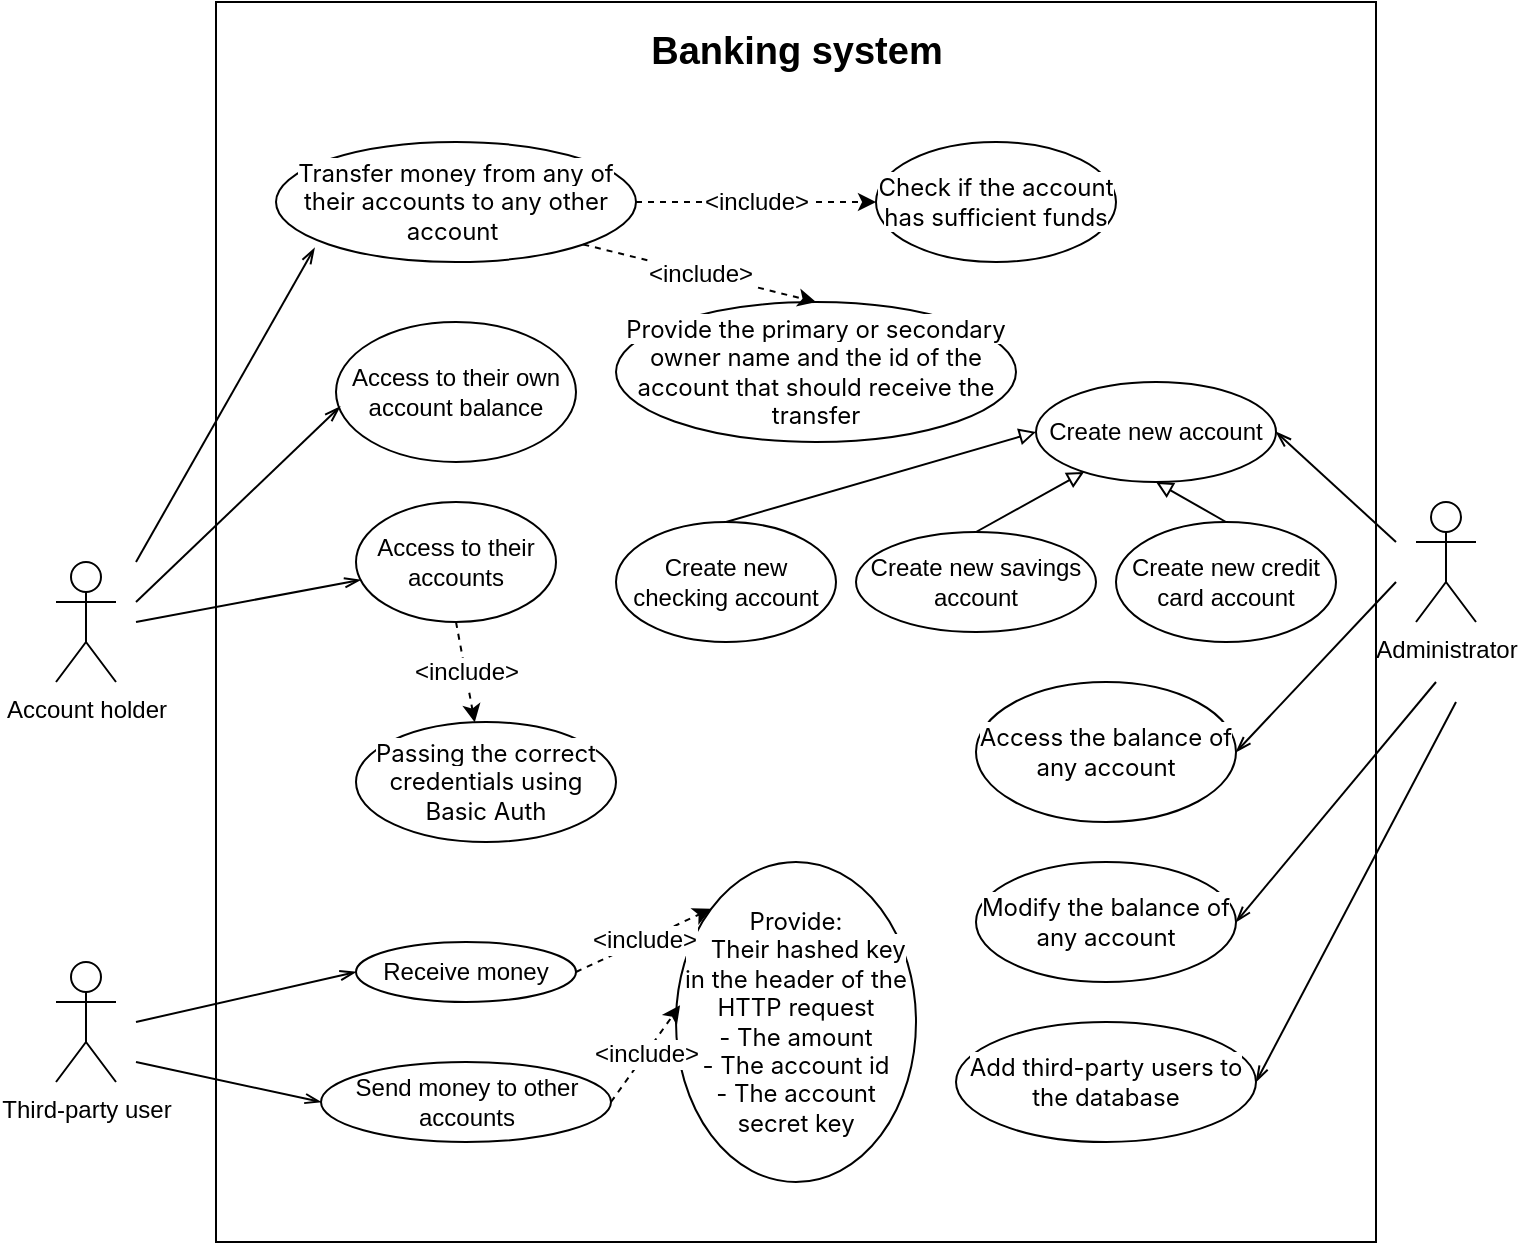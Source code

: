 <mxfile version="20.0.3" type="device"><diagram id="8NHkEHhUejLOYU9luhCB" name="Page-1"><mxGraphModel dx="768" dy="1544" grid="1" gridSize="10" guides="1" tooltips="1" connect="1" arrows="1" fold="1" page="1" pageScale="1" pageWidth="850" pageHeight="1100" math="0" shadow="0"><root><mxCell id="0"/><mxCell id="1" parent="0"/><mxCell id="3xN8OwfqwjeMevCDy3x5-2" value="Account holder" style="shape=umlActor;verticalLabelPosition=bottom;verticalAlign=top;html=1;outlineConnect=0;" vertex="1" parent="1"><mxGeometry x="40" y="160" width="30" height="60" as="geometry"/></mxCell><mxCell id="3xN8OwfqwjeMevCDy3x5-7" value="Administrator" style="shape=umlActor;verticalLabelPosition=bottom;verticalAlign=top;html=1;outlineConnect=0;" vertex="1" parent="1"><mxGeometry x="720" y="130" width="30" height="60" as="geometry"/></mxCell><mxCell id="3xN8OwfqwjeMevCDy3x5-8" value="Third-party user" style="shape=umlActor;verticalLabelPosition=bottom;verticalAlign=top;html=1;outlineConnect=0;" vertex="1" parent="1"><mxGeometry x="40" y="360" width="30" height="60" as="geometry"/></mxCell><mxCell id="3xN8OwfqwjeMevCDy3x5-10" value="" style="rounded=0;whiteSpace=wrap;html=1;fontSize=12;" vertex="1" parent="1"><mxGeometry x="120" y="-120" width="580" height="620" as="geometry"/></mxCell><mxCell id="3xN8OwfqwjeMevCDy3x5-11" value="Banking system" style="text;html=1;strokeColor=none;fillColor=none;align=center;verticalAlign=middle;whiteSpace=wrap;rounded=0;fontSize=19;fontStyle=1" vertex="1" parent="1"><mxGeometry x="317.5" y="-110" width="185" height="30" as="geometry"/></mxCell><mxCell id="3xN8OwfqwjeMevCDy3x5-12" value="Access to their accounts" style="ellipse;whiteSpace=wrap;html=1;" vertex="1" parent="1"><mxGeometry x="190" y="130" width="100" height="60" as="geometry"/></mxCell><mxCell id="3xN8OwfqwjeMevCDy3x5-13" value="&lt;span style=&quot;font-family: Inter, &amp;quot;Open Sans&amp;quot;, &amp;quot;Helvetica Neue&amp;quot;, Helvetica, Arial, sans-serif; font-size: 12px; text-align: start; background-color: rgb(255, 255, 255);&quot;&gt;Passing the correct credentials using Basic Auth&lt;/span&gt;" style="ellipse;whiteSpace=wrap;html=1;fontSize=12;" vertex="1" parent="1"><mxGeometry x="190" y="240" width="130" height="60" as="geometry"/></mxCell><mxCell id="3xN8OwfqwjeMevCDy3x5-16" value="" style="endArrow=classic;html=1;rounded=0;fontSize=12;exitX=0.5;exitY=1;exitDx=0;exitDy=0;dashed=1;" edge="1" parent="1" source="3xN8OwfqwjeMevCDy3x5-12" target="3xN8OwfqwjeMevCDy3x5-13"><mxGeometry relative="1" as="geometry"><mxPoint x="310" y="280" as="sourcePoint"/><mxPoint x="470" y="280" as="targetPoint"/></mxGeometry></mxCell><mxCell id="3xN8OwfqwjeMevCDy3x5-17" value="&amp;lt;include&amp;gt;" style="edgeLabel;resizable=0;html=1;align=center;verticalAlign=middle;fontSize=12;" connectable="0" vertex="1" parent="3xN8OwfqwjeMevCDy3x5-16"><mxGeometry relative="1" as="geometry"/></mxCell><mxCell id="3xN8OwfqwjeMevCDy3x5-20" value="" style="endArrow=openThin;html=1;rounded=0;fontSize=12;endFill=0;" edge="1" parent="1" target="3xN8OwfqwjeMevCDy3x5-12"><mxGeometry width="50" height="50" relative="1" as="geometry"><mxPoint x="80" y="190" as="sourcePoint"/><mxPoint x="420" y="190" as="targetPoint"/></mxGeometry></mxCell><mxCell id="3xN8OwfqwjeMevCDy3x5-21" value="Create new account" style="ellipse;whiteSpace=wrap;html=1;fontSize=12;" vertex="1" parent="1"><mxGeometry x="530" y="70" width="120" height="50" as="geometry"/></mxCell><mxCell id="3xN8OwfqwjeMevCDy3x5-22" value="Create new savings account" style="ellipse;whiteSpace=wrap;html=1;fontSize=12;" vertex="1" parent="1"><mxGeometry x="440" y="145" width="120" height="50" as="geometry"/></mxCell><mxCell id="3xN8OwfqwjeMevCDy3x5-23" value="Create new credit card account" style="ellipse;whiteSpace=wrap;html=1;fontSize=12;" vertex="1" parent="1"><mxGeometry x="570" y="140" width="110" height="60" as="geometry"/></mxCell><mxCell id="3xN8OwfqwjeMevCDy3x5-24" value="Create new checking account" style="ellipse;whiteSpace=wrap;html=1;fontSize=12;" vertex="1" parent="1"><mxGeometry x="320" y="140" width="110" height="60" as="geometry"/></mxCell><mxCell id="3xN8OwfqwjeMevCDy3x5-27" value="" style="endArrow=block;html=1;rounded=0;fontSize=12;exitX=0.5;exitY=0;exitDx=0;exitDy=0;endFill=0;" edge="1" parent="1" source="3xN8OwfqwjeMevCDy3x5-22" target="3xN8OwfqwjeMevCDy3x5-21"><mxGeometry width="50" height="50" relative="1" as="geometry"><mxPoint x="370" y="290" as="sourcePoint"/><mxPoint x="420" y="240" as="targetPoint"/></mxGeometry></mxCell><mxCell id="3xN8OwfqwjeMevCDy3x5-28" value="" style="endArrow=block;html=1;rounded=0;fontSize=12;entryX=0;entryY=0.5;entryDx=0;entryDy=0;exitX=0.5;exitY=0;exitDx=0;exitDy=0;endFill=0;" edge="1" parent="1" source="3xN8OwfqwjeMevCDy3x5-24" target="3xN8OwfqwjeMevCDy3x5-21"><mxGeometry width="50" height="50" relative="1" as="geometry"><mxPoint x="370" y="290" as="sourcePoint"/><mxPoint x="420" y="240" as="targetPoint"/></mxGeometry></mxCell><mxCell id="3xN8OwfqwjeMevCDy3x5-29" value="" style="endArrow=block;html=1;rounded=0;fontSize=12;exitX=0.5;exitY=0;exitDx=0;exitDy=0;entryX=0.5;entryY=1;entryDx=0;entryDy=0;endFill=0;" edge="1" parent="1" source="3xN8OwfqwjeMevCDy3x5-23" target="3xN8OwfqwjeMevCDy3x5-21"><mxGeometry width="50" height="50" relative="1" as="geometry"><mxPoint x="370" y="290" as="sourcePoint"/><mxPoint x="420" y="240" as="targetPoint"/></mxGeometry></mxCell><mxCell id="3xN8OwfqwjeMevCDy3x5-30" value="" style="endArrow=openThin;html=1;rounded=0;fontSize=12;entryX=1;entryY=0.5;entryDx=0;entryDy=0;endFill=0;" edge="1" parent="1" target="3xN8OwfqwjeMevCDy3x5-21"><mxGeometry width="50" height="50" relative="1" as="geometry"><mxPoint x="710" y="150" as="sourcePoint"/><mxPoint x="420" y="240" as="targetPoint"/></mxGeometry></mxCell><mxCell id="3xN8OwfqwjeMevCDy3x5-31" value="&lt;span style=&quot;font-family: Inter, &amp;quot;Open Sans&amp;quot;, &amp;quot;Helvetica Neue&amp;quot;, Helvetica, Arial, sans-serif; font-size: 12px; text-align: left; background-color: rgb(255, 255, 255);&quot;&gt;Access the balance of any account&lt;/span&gt;" style="ellipse;whiteSpace=wrap;html=1;fontSize=12;" vertex="1" parent="1"><mxGeometry x="500" y="220" width="130" height="70" as="geometry"/></mxCell><mxCell id="3xN8OwfqwjeMevCDy3x5-32" value="&lt;span style=&quot;font-family: Inter, &amp;quot;Open Sans&amp;quot;, &amp;quot;Helvetica Neue&amp;quot;, Helvetica, Arial, sans-serif; font-size: 12px; text-align: left; background-color: rgb(255, 255, 255);&quot;&gt;Modify the balance of any account&lt;/span&gt;" style="ellipse;whiteSpace=wrap;html=1;fontSize=12;" vertex="1" parent="1"><mxGeometry x="500" y="310" width="130" height="60" as="geometry"/></mxCell><mxCell id="3xN8OwfqwjeMevCDy3x5-33" value="" style="endArrow=openThin;html=1;rounded=0;fontSize=12;entryX=1;entryY=0.5;entryDx=0;entryDy=0;endFill=0;" edge="1" parent="1" target="3xN8OwfqwjeMevCDy3x5-31"><mxGeometry width="50" height="50" relative="1" as="geometry"><mxPoint x="710" y="170" as="sourcePoint"/><mxPoint x="420" y="210" as="targetPoint"/></mxGeometry></mxCell><mxCell id="3xN8OwfqwjeMevCDy3x5-34" value="" style="endArrow=openThin;html=1;rounded=0;fontSize=12;entryX=1;entryY=0.5;entryDx=0;entryDy=0;endFill=0;" edge="1" parent="1" target="3xN8OwfqwjeMevCDy3x5-32"><mxGeometry width="50" height="50" relative="1" as="geometry"><mxPoint x="730" y="220" as="sourcePoint"/><mxPoint x="420" y="210" as="targetPoint"/></mxGeometry></mxCell><mxCell id="3xN8OwfqwjeMevCDy3x5-35" value="Access to their own account balance" style="ellipse;whiteSpace=wrap;html=1;fontSize=12;" vertex="1" parent="1"><mxGeometry x="180" y="40" width="120" height="70" as="geometry"/></mxCell><mxCell id="3xN8OwfqwjeMevCDy3x5-36" value="&lt;span style=&quot;font-family: Inter, &amp;quot;Open Sans&amp;quot;, &amp;quot;Helvetica Neue&amp;quot;, Helvetica, Arial, sans-serif; font-size: 12px; text-align: left; background-color: rgb(255, 255, 255);&quot;&gt;Transfer money from any of their accounts to any other account&amp;nbsp;&lt;/span&gt;" style="ellipse;whiteSpace=wrap;html=1;fontSize=12;" vertex="1" parent="1"><mxGeometry x="150" y="-50" width="180" height="60" as="geometry"/></mxCell><mxCell id="3xN8OwfqwjeMevCDy3x5-37" value="" style="endArrow=openThin;html=1;rounded=0;fontSize=12;entryX=0.017;entryY=0.605;entryDx=0;entryDy=0;entryPerimeter=0;endFill=0;" edge="1" parent="1" target="3xN8OwfqwjeMevCDy3x5-35"><mxGeometry width="50" height="50" relative="1" as="geometry"><mxPoint x="80" y="180" as="sourcePoint"/><mxPoint x="420" y="70" as="targetPoint"/></mxGeometry></mxCell><mxCell id="3xN8OwfqwjeMevCDy3x5-39" value="" style="endArrow=openThin;html=1;rounded=0;fontSize=12;entryX=0.107;entryY=0.883;entryDx=0;entryDy=0;entryPerimeter=0;endFill=0;" edge="1" parent="1" target="3xN8OwfqwjeMevCDy3x5-36"><mxGeometry width="50" height="50" relative="1" as="geometry"><mxPoint x="80" y="160" as="sourcePoint"/><mxPoint x="420" y="70" as="targetPoint"/></mxGeometry></mxCell><mxCell id="3xN8OwfqwjeMevCDy3x5-40" value="&lt;span style=&quot;font-family: Inter, &amp;quot;Open Sans&amp;quot;, &amp;quot;Helvetica Neue&amp;quot;, Helvetica, Arial, sans-serif; font-size: 12px; text-align: left; background-color: rgb(255, 255, 255);&quot;&gt;Check if the account has sufficient funds&lt;/span&gt;" style="ellipse;whiteSpace=wrap;html=1;fontSize=12;" vertex="1" parent="1"><mxGeometry x="450" y="-50" width="120" height="60" as="geometry"/></mxCell><mxCell id="3xN8OwfqwjeMevCDy3x5-43" value="" style="endArrow=classic;html=1;rounded=0;fontSize=12;exitX=1;exitY=0.5;exitDx=0;exitDy=0;dashed=1;entryX=0;entryY=0.5;entryDx=0;entryDy=0;" edge="1" parent="1" source="3xN8OwfqwjeMevCDy3x5-36" target="3xN8OwfqwjeMevCDy3x5-40"><mxGeometry relative="1" as="geometry"><mxPoint x="250" y="200" as="sourcePoint"/><mxPoint x="259.396" y="250.112" as="targetPoint"/></mxGeometry></mxCell><mxCell id="3xN8OwfqwjeMevCDy3x5-44" value="&amp;lt;include&amp;gt;" style="edgeLabel;resizable=0;html=1;align=center;verticalAlign=middle;fontSize=12;" connectable="0" vertex="1" parent="3xN8OwfqwjeMevCDy3x5-43"><mxGeometry relative="1" as="geometry"/></mxCell><mxCell id="3xN8OwfqwjeMevCDy3x5-45" value="&lt;span style=&quot;font-family: Inter, &amp;quot;Open Sans&amp;quot;, &amp;quot;Helvetica Neue&amp;quot;, Helvetica, Arial, sans-serif; font-size: 12px; text-align: left; background-color: rgb(255, 255, 255);&quot;&gt;Provide the primary or secondary owner name and the id of the account that should receive the transfer&lt;/span&gt;" style="ellipse;whiteSpace=wrap;html=1;fontSize=12;" vertex="1" parent="1"><mxGeometry x="320" y="30" width="200" height="70" as="geometry"/></mxCell><mxCell id="3xN8OwfqwjeMevCDy3x5-46" value="" style="endArrow=classic;html=1;rounded=0;fontSize=12;exitX=1;exitY=1;exitDx=0;exitDy=0;dashed=1;entryX=0.5;entryY=0;entryDx=0;entryDy=0;" edge="1" parent="1" source="3xN8OwfqwjeMevCDy3x5-36" target="3xN8OwfqwjeMevCDy3x5-45"><mxGeometry relative="1" as="geometry"><mxPoint x="250" y="200" as="sourcePoint"/><mxPoint x="259.396" y="250.112" as="targetPoint"/></mxGeometry></mxCell><mxCell id="3xN8OwfqwjeMevCDy3x5-47" value="&amp;lt;include&amp;gt;" style="edgeLabel;resizable=0;html=1;align=center;verticalAlign=middle;fontSize=12;" connectable="0" vertex="1" parent="3xN8OwfqwjeMevCDy3x5-46"><mxGeometry relative="1" as="geometry"/></mxCell><mxCell id="3xN8OwfqwjeMevCDy3x5-48" value="Receive money" style="ellipse;whiteSpace=wrap;html=1;fontSize=12;" vertex="1" parent="1"><mxGeometry x="190" y="350" width="110" height="30" as="geometry"/></mxCell><mxCell id="3xN8OwfqwjeMevCDy3x5-49" value="Send money to other accounts" style="ellipse;whiteSpace=wrap;html=1;fontSize=12;" vertex="1" parent="1"><mxGeometry x="172.5" y="410" width="145" height="40" as="geometry"/></mxCell><mxCell id="3xN8OwfqwjeMevCDy3x5-50" value="" style="endArrow=openThin;html=1;rounded=0;fontSize=12;entryX=0;entryY=0.5;entryDx=0;entryDy=0;endFill=0;" edge="1" parent="1" target="3xN8OwfqwjeMevCDy3x5-48"><mxGeometry width="50" height="50" relative="1" as="geometry"><mxPoint x="80" y="390" as="sourcePoint"/><mxPoint x="420" y="400" as="targetPoint"/></mxGeometry></mxCell><mxCell id="3xN8OwfqwjeMevCDy3x5-51" value="" style="endArrow=openThin;html=1;rounded=0;fontSize=12;entryX=0;entryY=0.5;entryDx=0;entryDy=0;endFill=0;" edge="1" parent="1" target="3xN8OwfqwjeMevCDy3x5-49"><mxGeometry width="50" height="50" relative="1" as="geometry"><mxPoint x="80" y="410" as="sourcePoint"/><mxPoint x="420" y="400" as="targetPoint"/></mxGeometry></mxCell><mxCell id="3xN8OwfqwjeMevCDy3x5-52" value="&lt;span style=&quot;font-family: Inter, &amp;quot;Open Sans&amp;quot;, &amp;quot;Helvetica Neue&amp;quot;, Helvetica, Arial, sans-serif; text-align: left; background-color: rgb(255, 255, 255); font-size: 12px;&quot;&gt;Add third-party users to the database&lt;/span&gt;" style="ellipse;whiteSpace=wrap;html=1;fontSize=12;" vertex="1" parent="1"><mxGeometry x="490" y="390" width="150" height="60" as="geometry"/></mxCell><mxCell id="3xN8OwfqwjeMevCDy3x5-53" value="" style="endArrow=openThin;html=1;rounded=0;fontSize=12;entryX=1;entryY=0.5;entryDx=0;entryDy=0;endFill=0;" edge="1" parent="1" target="3xN8OwfqwjeMevCDy3x5-52"><mxGeometry width="50" height="50" relative="1" as="geometry"><mxPoint x="740" y="230" as="sourcePoint"/><mxPoint x="420" y="370" as="targetPoint"/></mxGeometry></mxCell><mxCell id="3xN8OwfqwjeMevCDy3x5-54" value="&lt;span style=&quot;font-family: Inter, &amp;quot;Open Sans&amp;quot;, &amp;quot;Helvetica Neue&amp;quot;, Helvetica, Arial, sans-serif; font-size: 12px; text-align: left; background-color: rgb(255, 255, 255);&quot;&gt;Provide:&lt;br style=&quot;font-size: 12px;&quot;&gt;-&amp;nbsp; Their hashed key in the header of the HTTP request&lt;br style=&quot;font-size: 12px;&quot;&gt;- The amount&lt;br style=&quot;font-size: 12px;&quot;&gt;- The account id&lt;br style=&quot;font-size: 12px;&quot;&gt;- The account secret key&lt;/span&gt;" style="ellipse;whiteSpace=wrap;html=1;fontSize=12;" vertex="1" parent="1"><mxGeometry x="350" y="310" width="120" height="160" as="geometry"/></mxCell><mxCell id="3xN8OwfqwjeMevCDy3x5-55" value="" style="endArrow=classic;html=1;rounded=0;fontSize=12;exitX=1;exitY=0.5;exitDx=0;exitDy=0;dashed=1;entryX=0;entryY=0;entryDx=0;entryDy=0;" edge="1" parent="1" source="3xN8OwfqwjeMevCDy3x5-48" target="3xN8OwfqwjeMevCDy3x5-54"><mxGeometry relative="1" as="geometry"><mxPoint x="250" y="200" as="sourcePoint"/><mxPoint x="259.396" y="250.112" as="targetPoint"/></mxGeometry></mxCell><mxCell id="3xN8OwfqwjeMevCDy3x5-56" value="&amp;lt;include&amp;gt;" style="edgeLabel;resizable=0;html=1;align=center;verticalAlign=middle;fontSize=12;" connectable="0" vertex="1" parent="3xN8OwfqwjeMevCDy3x5-55"><mxGeometry relative="1" as="geometry"/></mxCell><mxCell id="3xN8OwfqwjeMevCDy3x5-58" value="" style="endArrow=classic;html=1;rounded=0;fontSize=12;exitX=1;exitY=0.5;exitDx=0;exitDy=0;dashed=1;entryX=0.017;entryY=0.448;entryDx=0;entryDy=0;entryPerimeter=0;" edge="1" parent="1" source="3xN8OwfqwjeMevCDy3x5-49" target="3xN8OwfqwjeMevCDy3x5-54"><mxGeometry relative="1" as="geometry"><mxPoint x="310" y="375" as="sourcePoint"/><mxPoint x="377.574" y="343.431" as="targetPoint"/></mxGeometry></mxCell><mxCell id="3xN8OwfqwjeMevCDy3x5-59" value="&amp;lt;include&amp;gt;" style="edgeLabel;resizable=0;html=1;align=center;verticalAlign=middle;fontSize=12;" connectable="0" vertex="1" parent="3xN8OwfqwjeMevCDy3x5-58"><mxGeometry relative="1" as="geometry"/></mxCell></root></mxGraphModel></diagram></mxfile>
